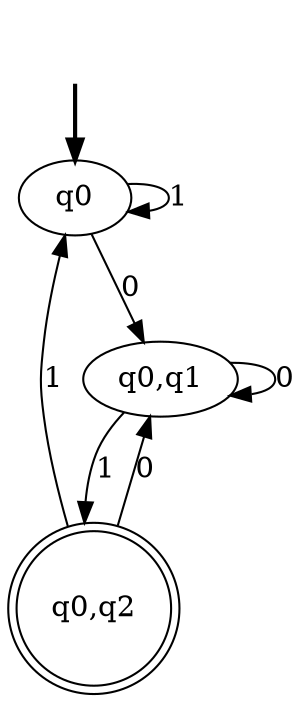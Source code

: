 digraph {
	fake [style=invisible]
	"q0,q2" [shape=doublecircle]
	q0 [root=true]
	"q0,q1"
	fake -> q0 [style=bold]
	q0 -> "q0,q1" [label=0]
	q0 -> q0 [label=1]
	"q0,q1" -> "q0,q1" [label=0]
	"q0,q1" -> "q0,q2" [label=1]
	"q0,q2" -> "q0,q1" [label=0]
	"q0,q2" -> q0 [label=1]
}
